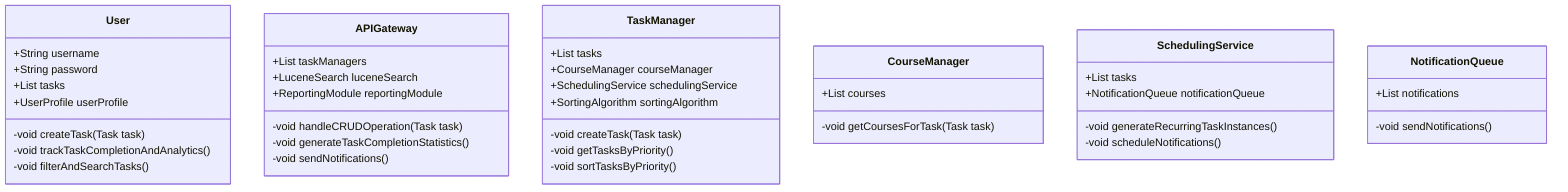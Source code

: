 classDiagram
    class User {
        +String username
        +String password
        +List<Task> tasks
        +UserProfile userProfile

        -void createTask(Task task)
        -void trackTaskCompletionAndAnalytics()
        -void filterAndSearchTasks()
    }

    class APIGateway {
        +List<TaskManager> taskManagers
        +LuceneSearch luceneSearch
        +ReportingModule reportingModule

        -void handleCRUDOperation(Task task)
        -void generateTaskCompletionStatistics()
        -void sendNotifications()
    }

    class TaskManager {
        +List<Task> tasks
        +CourseManager courseManager
        +SchedulingService schedulingService
        +SortingAlgorithm sortingAlgorithm

        -void createTask(Task task)
        -void getTasksByPriority()
        -void sortTasksByPriority()
    }

    class CourseManager {
        +List<Course> courses

        -void getCoursesForTask(Task task)
    }

    class SchedulingService {
        +List<Task> tasks
        +NotificationQueue notificationQueue

        -void generateRecurringTaskInstances()
        -void scheduleNotifications()
    }

    class NotificationQueue {
        +List<Notification> notifications

        -void sendNotifications()
    }